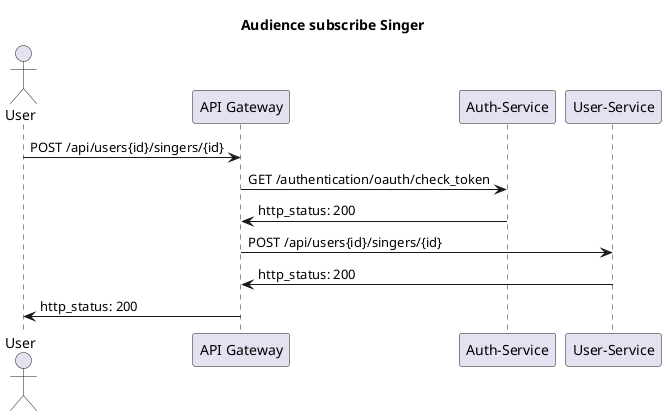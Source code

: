 @startuml
    title : Audience subscribe Singer
    actor "User" as user
    participant "API Gateway" as api_gw
    participant "Auth-Service" as auth
    participant "User-Service" as user_service
    user -> api_gw: POST /api/users{id}/singers/{id}
    api_gw -> auth: GET /authentication/oauth/check_token
    api_gw <- auth: http_status: 200
    api_gw -> user_service: POST /api/users{id}/singers/{id}
    api_gw <- user_service: http_status: 200
    user <- api_gw: http_status: 200
@enduml
